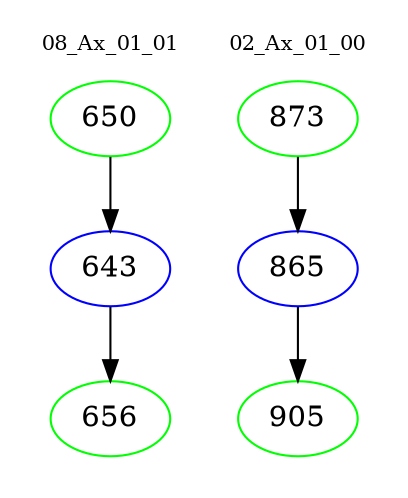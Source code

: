 digraph{
subgraph cluster_0 {
color = white
label = "08_Ax_01_01";
fontsize=10;
T0_650 [label="650", color="green"]
T0_650 -> T0_643 [color="black"]
T0_643 [label="643", color="blue"]
T0_643 -> T0_656 [color="black"]
T0_656 [label="656", color="green"]
}
subgraph cluster_1 {
color = white
label = "02_Ax_01_00";
fontsize=10;
T1_873 [label="873", color="green"]
T1_873 -> T1_865 [color="black"]
T1_865 [label="865", color="blue"]
T1_865 -> T1_905 [color="black"]
T1_905 [label="905", color="green"]
}
}
